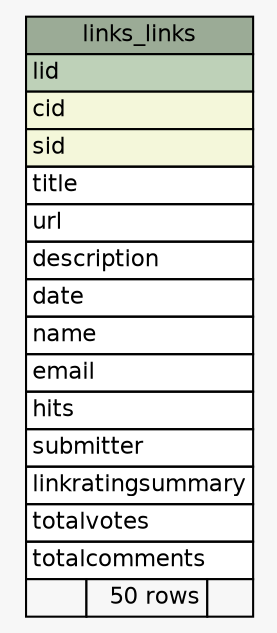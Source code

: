 // dot 2.38.0 on Mac OS X 10.9.4
// SchemaSpy rev 590
digraph "links_links" {
  graph [
    rankdir="RL"
    bgcolor="#f7f7f7"
    nodesep="0.18"
    ranksep="0.46"
    fontname="Helvetica"
    fontsize="11"
  ];
  node [
    fontname="Helvetica"
    fontsize="11"
    shape="plaintext"
  ];
  edge [
    arrowsize="0.8"
  ];
  "links_links" [
    label=<
    <TABLE BORDER="0" CELLBORDER="1" CELLSPACING="0" BGCOLOR="#ffffff">
      <TR><TD COLSPAN="3" BGCOLOR="#9bab96" ALIGN="CENTER">links_links</TD></TR>
      <TR><TD PORT="lid" COLSPAN="3" BGCOLOR="#bed1b8" ALIGN="LEFT">lid</TD></TR>
      <TR><TD PORT="cid" COLSPAN="3" BGCOLOR="#f4f7da" ALIGN="LEFT">cid</TD></TR>
      <TR><TD PORT="sid" COLSPAN="3" BGCOLOR="#f4f7da" ALIGN="LEFT">sid</TD></TR>
      <TR><TD PORT="title" COLSPAN="3" ALIGN="LEFT">title</TD></TR>
      <TR><TD PORT="url" COLSPAN="3" ALIGN="LEFT">url</TD></TR>
      <TR><TD PORT="description" COLSPAN="3" ALIGN="LEFT">description</TD></TR>
      <TR><TD PORT="date" COLSPAN="3" ALIGN="LEFT">date</TD></TR>
      <TR><TD PORT="name" COLSPAN="3" ALIGN="LEFT">name</TD></TR>
      <TR><TD PORT="email" COLSPAN="3" ALIGN="LEFT">email</TD></TR>
      <TR><TD PORT="hits" COLSPAN="3" ALIGN="LEFT">hits</TD></TR>
      <TR><TD PORT="submitter" COLSPAN="3" ALIGN="LEFT">submitter</TD></TR>
      <TR><TD PORT="linkratingsummary" COLSPAN="3" ALIGN="LEFT">linkratingsummary</TD></TR>
      <TR><TD PORT="totalvotes" COLSPAN="3" ALIGN="LEFT">totalvotes</TD></TR>
      <TR><TD PORT="totalcomments" COLSPAN="3" ALIGN="LEFT">totalcomments</TD></TR>
      <TR><TD ALIGN="LEFT" BGCOLOR="#f7f7f7">  </TD><TD ALIGN="RIGHT" BGCOLOR="#f7f7f7">50 rows</TD><TD ALIGN="RIGHT" BGCOLOR="#f7f7f7">  </TD></TR>
    </TABLE>>
    URL="tables/links_links.html"
    tooltip="links_links"
  ];
}
